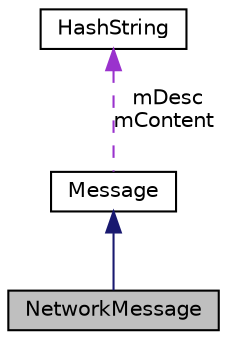 digraph "NetworkMessage"
{
  edge [fontname="Helvetica",fontsize="10",labelfontname="Helvetica",labelfontsize="10"];
  node [fontname="Helvetica",fontsize="10",shape=record];
  Node1 [label="NetworkMessage",height=0.2,width=0.4,color="black", fillcolor="grey75", style="filled", fontcolor="black"];
  Node2 -> Node1 [dir="back",color="midnightblue",fontsize="10",style="solid"];
  Node2 [label="Message",height=0.2,width=0.4,color="black", fillcolor="white", style="filled",URL="$classMessage.html"];
  Node3 -> Node2 [dir="back",color="darkorchid3",fontsize="10",style="dashed",label=" mDesc\nmContent" ];
  Node3 [label="HashString",height=0.2,width=0.4,color="black", fillcolor="white", style="filled",URL="$classHashString.html"];
}
